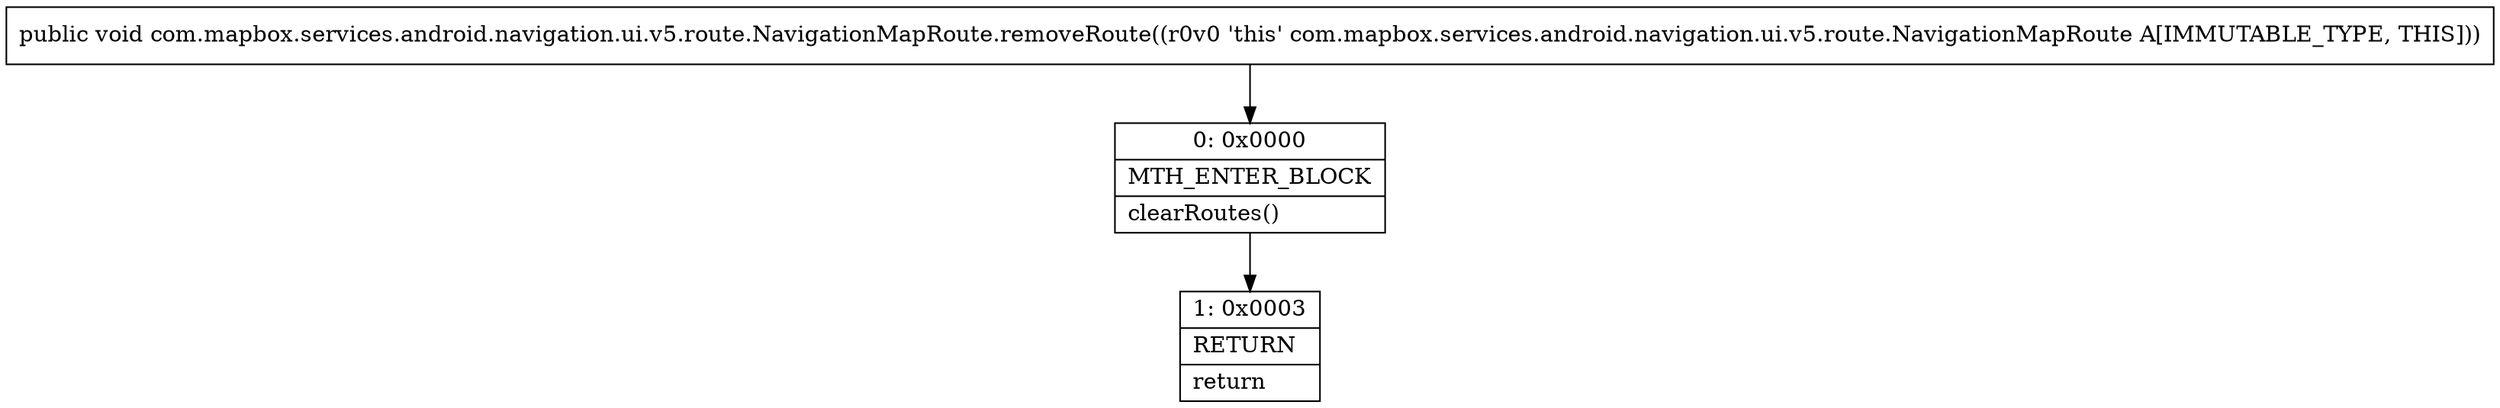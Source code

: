 digraph "CFG forcom.mapbox.services.android.navigation.ui.v5.route.NavigationMapRoute.removeRoute()V" {
Node_0 [shape=record,label="{0\:\ 0x0000|MTH_ENTER_BLOCK\l|clearRoutes()\l}"];
Node_1 [shape=record,label="{1\:\ 0x0003|RETURN\l|return\l}"];
MethodNode[shape=record,label="{public void com.mapbox.services.android.navigation.ui.v5.route.NavigationMapRoute.removeRoute((r0v0 'this' com.mapbox.services.android.navigation.ui.v5.route.NavigationMapRoute A[IMMUTABLE_TYPE, THIS])) }"];
MethodNode -> Node_0;
Node_0 -> Node_1;
}

